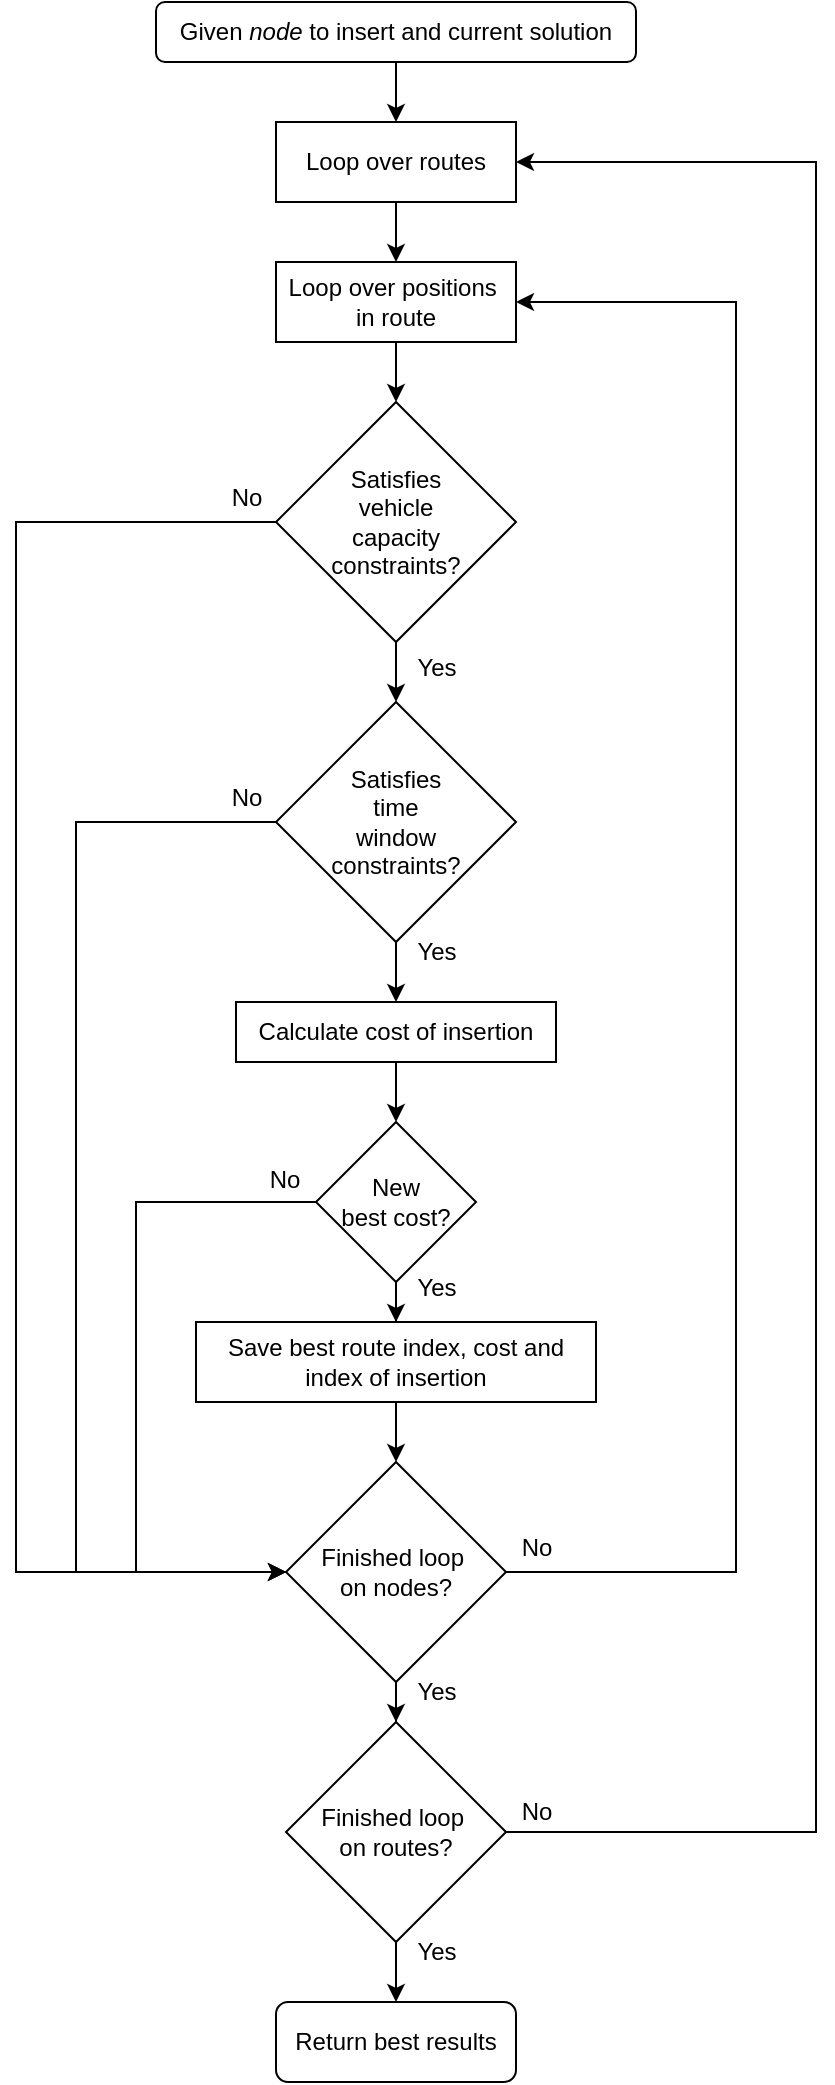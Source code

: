 <mxfile version="26.0.16">
  <diagram name="Page-1" id="FCBglYs9-XKRPHLuc_b3">
    <mxGraphModel dx="794" dy="1153" grid="1" gridSize="10" guides="1" tooltips="1" connect="1" arrows="1" fold="1" page="1" pageScale="1" pageWidth="850" pageHeight="1100" math="0" shadow="0">
      <root>
        <mxCell id="0" />
        <mxCell id="1" parent="0" />
        <mxCell id="pfm0wSainc3oW-1ZV_Hw-3" value="" style="edgeStyle=orthogonalEdgeStyle;rounded=0;orthogonalLoop=1;jettySize=auto;html=1;fontFamily=Helvetica;fontSize=12;fontColor=default;" edge="1" parent="1" source="pfm0wSainc3oW-1ZV_Hw-1" target="pfm0wSainc3oW-1ZV_Hw-2">
          <mxGeometry relative="1" as="geometry" />
        </mxCell>
        <mxCell id="pfm0wSainc3oW-1ZV_Hw-1" value="Given &lt;i&gt;node &lt;/i&gt;to insert and current solution" style="rounded=1;whiteSpace=wrap;html=1;fillColor=none;" vertex="1" parent="1">
          <mxGeometry x="340" y="20" width="240" height="30" as="geometry" />
        </mxCell>
        <mxCell id="pfm0wSainc3oW-1ZV_Hw-5" value="" style="edgeStyle=orthogonalEdgeStyle;rounded=0;orthogonalLoop=1;jettySize=auto;html=1;fontFamily=Helvetica;fontSize=12;fontColor=default;" edge="1" parent="1" source="pfm0wSainc3oW-1ZV_Hw-2" target="pfm0wSainc3oW-1ZV_Hw-4">
          <mxGeometry relative="1" as="geometry" />
        </mxCell>
        <mxCell id="pfm0wSainc3oW-1ZV_Hw-2" value="Loop over routes" style="whiteSpace=wrap;html=1;fillColor=none;rounded=0;" vertex="1" parent="1">
          <mxGeometry x="400" y="80" width="120" height="40" as="geometry" />
        </mxCell>
        <mxCell id="pfm0wSainc3oW-1ZV_Hw-7" value="" style="edgeStyle=orthogonalEdgeStyle;rounded=0;orthogonalLoop=1;jettySize=auto;html=1;fontFamily=Helvetica;fontSize=12;fontColor=default;" edge="1" parent="1" source="pfm0wSainc3oW-1ZV_Hw-4">
          <mxGeometry relative="1" as="geometry">
            <mxPoint x="460" y="220" as="targetPoint" />
          </mxGeometry>
        </mxCell>
        <mxCell id="pfm0wSainc3oW-1ZV_Hw-4" value="&lt;div&gt;Loop over positions&amp;nbsp;&lt;/div&gt;&lt;div&gt;in route&lt;/div&gt;" style="whiteSpace=wrap;html=1;fillColor=none;rounded=0;" vertex="1" parent="1">
          <mxGeometry x="400" y="150" width="120" height="40" as="geometry" />
        </mxCell>
        <mxCell id="pfm0wSainc3oW-1ZV_Hw-10" value="" style="edgeStyle=orthogonalEdgeStyle;rounded=0;orthogonalLoop=1;jettySize=auto;html=1;fontFamily=Helvetica;fontSize=12;fontColor=default;" edge="1" parent="1" source="pfm0wSainc3oW-1ZV_Hw-8" target="pfm0wSainc3oW-1ZV_Hw-9">
          <mxGeometry relative="1" as="geometry" />
        </mxCell>
        <mxCell id="pfm0wSainc3oW-1ZV_Hw-43" style="edgeStyle=orthogonalEdgeStyle;rounded=0;orthogonalLoop=1;jettySize=auto;html=1;exitX=0;exitY=0.5;exitDx=0;exitDy=0;entryX=0;entryY=0.5;entryDx=0;entryDy=0;fontFamily=Helvetica;fontSize=12;fontColor=default;" edge="1" parent="1" source="pfm0wSainc3oW-1ZV_Hw-8" target="pfm0wSainc3oW-1ZV_Hw-24">
          <mxGeometry relative="1" as="geometry">
            <Array as="points">
              <mxPoint x="270" y="280" />
              <mxPoint x="270" y="805" />
            </Array>
          </mxGeometry>
        </mxCell>
        <mxCell id="pfm0wSainc3oW-1ZV_Hw-8" value="&lt;div&gt;Satisfies &lt;br&gt;&lt;/div&gt;&lt;div&gt;vehicle&lt;/div&gt;&lt;div&gt;capacity&lt;/div&gt;&lt;div&gt;constraints?&lt;/div&gt;" style="rhombus;whiteSpace=wrap;html=1;rounded=0;strokeColor=default;align=center;verticalAlign=middle;fontFamily=Helvetica;fontSize=12;fontColor=default;fillColor=none;" vertex="1" parent="1">
          <mxGeometry x="400" y="220" width="120" height="120" as="geometry" />
        </mxCell>
        <mxCell id="pfm0wSainc3oW-1ZV_Hw-14" value="" style="edgeStyle=orthogonalEdgeStyle;rounded=0;orthogonalLoop=1;jettySize=auto;html=1;fontFamily=Helvetica;fontSize=12;fontColor=default;" edge="1" parent="1" source="pfm0wSainc3oW-1ZV_Hw-9" target="pfm0wSainc3oW-1ZV_Hw-13">
          <mxGeometry relative="1" as="geometry" />
        </mxCell>
        <mxCell id="pfm0wSainc3oW-1ZV_Hw-41" style="edgeStyle=orthogonalEdgeStyle;rounded=0;orthogonalLoop=1;jettySize=auto;html=1;exitX=0;exitY=0.5;exitDx=0;exitDy=0;entryX=0;entryY=0.5;entryDx=0;entryDy=0;fontFamily=Helvetica;fontSize=12;fontColor=default;" edge="1" parent="1" source="pfm0wSainc3oW-1ZV_Hw-9" target="pfm0wSainc3oW-1ZV_Hw-24">
          <mxGeometry relative="1" as="geometry">
            <Array as="points">
              <mxPoint x="300" y="430" />
              <mxPoint x="300" y="805" />
            </Array>
          </mxGeometry>
        </mxCell>
        <mxCell id="pfm0wSainc3oW-1ZV_Hw-9" value="&lt;div&gt;Satisfies &lt;br&gt;&lt;/div&gt;&lt;div&gt;time &lt;br&gt;&lt;/div&gt;&lt;div&gt;window&lt;/div&gt;&lt;div&gt;constraints?&lt;/div&gt;" style="rhombus;whiteSpace=wrap;html=1;rounded=0;strokeColor=default;align=center;verticalAlign=middle;fontFamily=Helvetica;fontSize=12;fontColor=default;fillColor=none;" vertex="1" parent="1">
          <mxGeometry x="400" y="370" width="120" height="120" as="geometry" />
        </mxCell>
        <mxCell id="pfm0wSainc3oW-1ZV_Hw-11" value="Yes" style="text;html=1;align=center;verticalAlign=middle;resizable=0;points=[];autosize=1;strokeColor=none;fillColor=none;fontFamily=Helvetica;fontSize=12;fontColor=default;" vertex="1" parent="1">
          <mxGeometry x="460" y="338" width="40" height="30" as="geometry" />
        </mxCell>
        <mxCell id="pfm0wSainc3oW-1ZV_Hw-16" value="" style="edgeStyle=orthogonalEdgeStyle;rounded=0;orthogonalLoop=1;jettySize=auto;html=1;fontFamily=Helvetica;fontSize=12;fontColor=default;" edge="1" parent="1" source="pfm0wSainc3oW-1ZV_Hw-13" target="pfm0wSainc3oW-1ZV_Hw-15">
          <mxGeometry relative="1" as="geometry" />
        </mxCell>
        <mxCell id="pfm0wSainc3oW-1ZV_Hw-13" value="Calculate cost of insertion" style="whiteSpace=wrap;html=1;fillColor=none;rounded=0;" vertex="1" parent="1">
          <mxGeometry x="380" y="520" width="160" height="30" as="geometry" />
        </mxCell>
        <mxCell id="pfm0wSainc3oW-1ZV_Hw-20" value="" style="edgeStyle=orthogonalEdgeStyle;rounded=0;orthogonalLoop=1;jettySize=auto;html=1;fontFamily=Helvetica;fontSize=12;fontColor=default;" edge="1" parent="1" source="pfm0wSainc3oW-1ZV_Hw-15" target="pfm0wSainc3oW-1ZV_Hw-19">
          <mxGeometry relative="1" as="geometry" />
        </mxCell>
        <mxCell id="pfm0wSainc3oW-1ZV_Hw-46" style="edgeStyle=orthogonalEdgeStyle;rounded=0;orthogonalLoop=1;jettySize=auto;html=1;exitX=0;exitY=0.5;exitDx=0;exitDy=0;entryX=0;entryY=0.5;entryDx=0;entryDy=0;fontFamily=Helvetica;fontSize=12;fontColor=default;" edge="1" parent="1" source="pfm0wSainc3oW-1ZV_Hw-15" target="pfm0wSainc3oW-1ZV_Hw-24">
          <mxGeometry relative="1" as="geometry">
            <Array as="points">
              <mxPoint x="330" y="620" />
              <mxPoint x="330" y="805" />
            </Array>
          </mxGeometry>
        </mxCell>
        <mxCell id="pfm0wSainc3oW-1ZV_Hw-15" value="&lt;div&gt;New&lt;/div&gt;&lt;div&gt;best cost?&lt;/div&gt;" style="rhombus;whiteSpace=wrap;html=1;rounded=0;strokeColor=default;align=center;verticalAlign=middle;fontFamily=Helvetica;fontSize=12;fontColor=default;fillColor=none;" vertex="1" parent="1">
          <mxGeometry x="420" y="580" width="80" height="80" as="geometry" />
        </mxCell>
        <mxCell id="pfm0wSainc3oW-1ZV_Hw-18" value="Yes" style="text;html=1;align=center;verticalAlign=middle;resizable=0;points=[];autosize=1;strokeColor=none;fillColor=none;fontFamily=Helvetica;fontSize=12;fontColor=default;" vertex="1" parent="1">
          <mxGeometry x="460" y="480" width="40" height="30" as="geometry" />
        </mxCell>
        <mxCell id="pfm0wSainc3oW-1ZV_Hw-23" style="edgeStyle=orthogonalEdgeStyle;rounded=0;orthogonalLoop=1;jettySize=auto;html=1;fontFamily=Helvetica;fontSize=12;fontColor=default;" edge="1" parent="1" source="pfm0wSainc3oW-1ZV_Hw-19" target="pfm0wSainc3oW-1ZV_Hw-24">
          <mxGeometry relative="1" as="geometry">
            <mxPoint x="460" y="750" as="targetPoint" />
          </mxGeometry>
        </mxCell>
        <mxCell id="pfm0wSainc3oW-1ZV_Hw-19" value="Save best route index, cost and index of insertion" style="whiteSpace=wrap;html=1;fillColor=none;rounded=0;" vertex="1" parent="1">
          <mxGeometry x="360" y="680" width="200" height="40" as="geometry" />
        </mxCell>
        <mxCell id="pfm0wSainc3oW-1ZV_Hw-21" value="Yes" style="text;html=1;align=center;verticalAlign=middle;resizable=0;points=[];autosize=1;strokeColor=none;fillColor=none;fontFamily=Helvetica;fontSize=12;fontColor=default;" vertex="1" parent="1">
          <mxGeometry x="460" y="648" width="40" height="30" as="geometry" />
        </mxCell>
        <mxCell id="pfm0wSainc3oW-1ZV_Hw-22" value="No" style="text;html=1;align=center;verticalAlign=middle;resizable=0;points=[];autosize=1;strokeColor=none;fillColor=none;fontFamily=Helvetica;fontSize=12;fontColor=default;" vertex="1" parent="1">
          <mxGeometry x="384" y="594" width="40" height="30" as="geometry" />
        </mxCell>
        <mxCell id="pfm0wSainc3oW-1ZV_Hw-25" style="edgeStyle=orthogonalEdgeStyle;rounded=0;orthogonalLoop=1;jettySize=auto;html=1;exitX=1;exitY=0.5;exitDx=0;exitDy=0;entryX=1;entryY=0.5;entryDx=0;entryDy=0;fontFamily=Helvetica;fontSize=12;fontColor=default;" edge="1" parent="1" source="pfm0wSainc3oW-1ZV_Hw-24" target="pfm0wSainc3oW-1ZV_Hw-4">
          <mxGeometry relative="1" as="geometry">
            <Array as="points">
              <mxPoint x="630" y="805" />
              <mxPoint x="630" y="170" />
            </Array>
          </mxGeometry>
        </mxCell>
        <mxCell id="pfm0wSainc3oW-1ZV_Hw-32" value="" style="edgeStyle=orthogonalEdgeStyle;rounded=0;orthogonalLoop=1;jettySize=auto;html=1;fontFamily=Helvetica;fontSize=12;fontColor=default;" edge="1" parent="1" source="pfm0wSainc3oW-1ZV_Hw-24" target="pfm0wSainc3oW-1ZV_Hw-31">
          <mxGeometry relative="1" as="geometry" />
        </mxCell>
        <mxCell id="pfm0wSainc3oW-1ZV_Hw-24" value="&lt;div&gt;Finished loop&amp;nbsp;&lt;/div&gt;&lt;div&gt;on nodes?&lt;/div&gt;" style="rhombus;whiteSpace=wrap;html=1;rounded=0;strokeColor=default;align=center;verticalAlign=middle;fontFamily=Helvetica;fontSize=12;fontColor=default;fillColor=none;" vertex="1" parent="1">
          <mxGeometry x="405" y="750" width="110" height="110" as="geometry" />
        </mxCell>
        <mxCell id="pfm0wSainc3oW-1ZV_Hw-26" value="No" style="text;html=1;align=center;verticalAlign=middle;resizable=0;points=[];autosize=1;strokeColor=none;fillColor=none;fontFamily=Helvetica;fontSize=12;fontColor=default;" vertex="1" parent="1">
          <mxGeometry x="510" y="778" width="40" height="30" as="geometry" />
        </mxCell>
        <mxCell id="pfm0wSainc3oW-1ZV_Hw-33" style="edgeStyle=orthogonalEdgeStyle;rounded=0;orthogonalLoop=1;jettySize=auto;html=1;entryX=1;entryY=0.5;entryDx=0;entryDy=0;fontFamily=Helvetica;fontSize=12;fontColor=default;" edge="1" parent="1" source="pfm0wSainc3oW-1ZV_Hw-31" target="pfm0wSainc3oW-1ZV_Hw-2">
          <mxGeometry relative="1" as="geometry">
            <Array as="points">
              <mxPoint x="670" y="935" />
              <mxPoint x="670" y="100" />
            </Array>
          </mxGeometry>
        </mxCell>
        <mxCell id="pfm0wSainc3oW-1ZV_Hw-49" value="" style="edgeStyle=orthogonalEdgeStyle;rounded=0;orthogonalLoop=1;jettySize=auto;html=1;fontFamily=Helvetica;fontSize=12;fontColor=default;" edge="1" parent="1" source="pfm0wSainc3oW-1ZV_Hw-31" target="pfm0wSainc3oW-1ZV_Hw-48">
          <mxGeometry relative="1" as="geometry" />
        </mxCell>
        <mxCell id="pfm0wSainc3oW-1ZV_Hw-31" value="&lt;div&gt;Finished loop&amp;nbsp;&lt;/div&gt;&lt;div&gt;on routes?&lt;/div&gt;" style="rhombus;whiteSpace=wrap;html=1;rounded=0;strokeColor=default;align=center;verticalAlign=middle;fontFamily=Helvetica;fontSize=12;fontColor=default;fillColor=none;" vertex="1" parent="1">
          <mxGeometry x="405" y="880" width="110" height="110" as="geometry" />
        </mxCell>
        <mxCell id="pfm0wSainc3oW-1ZV_Hw-35" value="No" style="text;html=1;align=center;verticalAlign=middle;resizable=0;points=[];autosize=1;strokeColor=none;fillColor=none;fontFamily=Helvetica;fontSize=12;fontColor=default;" vertex="1" parent="1">
          <mxGeometry x="510" y="910" width="40" height="30" as="geometry" />
        </mxCell>
        <mxCell id="pfm0wSainc3oW-1ZV_Hw-44" value="No" style="text;html=1;align=center;verticalAlign=middle;resizable=0;points=[];autosize=1;strokeColor=none;fillColor=none;fontFamily=Helvetica;fontSize=12;fontColor=default;" vertex="1" parent="1">
          <mxGeometry x="365" y="253" width="40" height="30" as="geometry" />
        </mxCell>
        <mxCell id="pfm0wSainc3oW-1ZV_Hw-45" value="No" style="text;html=1;align=center;verticalAlign=middle;resizable=0;points=[];autosize=1;strokeColor=none;fillColor=none;fontFamily=Helvetica;fontSize=12;fontColor=default;" vertex="1" parent="1">
          <mxGeometry x="365" y="403" width="40" height="30" as="geometry" />
        </mxCell>
        <mxCell id="pfm0wSainc3oW-1ZV_Hw-47" value="Yes" style="text;html=1;align=center;verticalAlign=middle;resizable=0;points=[];autosize=1;strokeColor=none;fillColor=none;fontFamily=Helvetica;fontSize=12;fontColor=default;" vertex="1" parent="1">
          <mxGeometry x="460" y="850" width="40" height="30" as="geometry" />
        </mxCell>
        <mxCell id="pfm0wSainc3oW-1ZV_Hw-48" value="Return best results" style="rounded=1;whiteSpace=wrap;html=1;strokeColor=default;align=center;verticalAlign=middle;fontFamily=Helvetica;fontSize=12;fontColor=default;fillColor=none;" vertex="1" parent="1">
          <mxGeometry x="400" y="1020" width="120" height="40" as="geometry" />
        </mxCell>
        <mxCell id="pfm0wSainc3oW-1ZV_Hw-51" value="Yes" style="text;html=1;align=center;verticalAlign=middle;resizable=0;points=[];autosize=1;strokeColor=none;fillColor=none;fontFamily=Helvetica;fontSize=12;fontColor=default;" vertex="1" parent="1">
          <mxGeometry x="460" y="980" width="40" height="30" as="geometry" />
        </mxCell>
      </root>
    </mxGraphModel>
  </diagram>
</mxfile>
